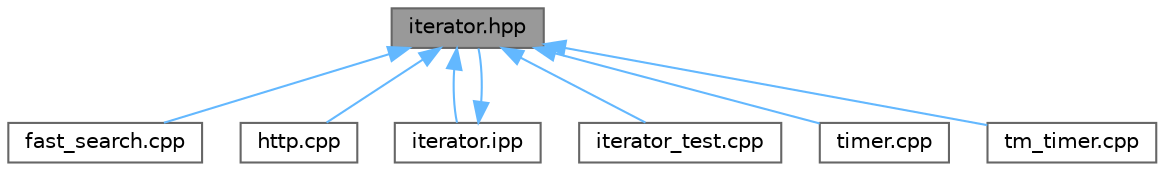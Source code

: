 digraph "iterator.hpp"
{
 // LATEX_PDF_SIZE
  bgcolor="transparent";
  edge [fontname=Helvetica,fontsize=10,labelfontname=Helvetica,labelfontsize=10];
  node [fontname=Helvetica,fontsize=10,shape=box,height=0.2,width=0.4];
  Node1 [id="Node000001",label="iterator.hpp",height=0.2,width=0.4,color="gray40", fillcolor="grey60", style="filled", fontcolor="black",tooltip=" "];
  Node1 -> Node2 [id="edge1_Node000001_Node000002",dir="back",color="steelblue1",style="solid",tooltip=" "];
  Node2 [id="Node000002",label="fast_search.cpp",height=0.2,width=0.4,color="grey40", fillcolor="white", style="filled",URL="$fast__search_8cpp.html",tooltip=" "];
  Node1 -> Node3 [id="edge2_Node000001_Node000003",dir="back",color="steelblue1",style="solid",tooltip=" "];
  Node3 [id="Node000003",label="http.cpp",height=0.2,width=0.4,color="grey40", fillcolor="white", style="filled",URL="$http_8cpp.html",tooltip=" "];
  Node1 -> Node4 [id="edge3_Node000001_Node000004",dir="back",color="steelblue1",style="solid",tooltip=" "];
  Node4 [id="Node000004",label="iterator.ipp",height=0.2,width=0.4,color="grey40", fillcolor="white", style="filled",URL="$iterator_8ipp.html",tooltip=" "];
  Node4 -> Node1 [id="edge4_Node000004_Node000001",dir="back",color="steelblue1",style="solid",tooltip=" "];
  Node1 -> Node5 [id="edge5_Node000001_Node000005",dir="back",color="steelblue1",style="solid",tooltip=" "];
  Node5 [id="Node000005",label="iterator_test.cpp",height=0.2,width=0.4,color="grey40", fillcolor="white", style="filled",URL="$iterator__test_8cpp.html",tooltip=" "];
  Node1 -> Node6 [id="edge6_Node000001_Node000006",dir="back",color="steelblue1",style="solid",tooltip=" "];
  Node6 [id="Node000006",label="timer.cpp",height=0.2,width=0.4,color="grey40", fillcolor="white", style="filled",URL="$timer_8cpp.html",tooltip=" "];
  Node1 -> Node7 [id="edge7_Node000001_Node000007",dir="back",color="steelblue1",style="solid",tooltip=" "];
  Node7 [id="Node000007",label="tm_timer.cpp",height=0.2,width=0.4,color="grey40", fillcolor="white", style="filled",URL="$tm__timer_8cpp.html",tooltip=" "];
}
